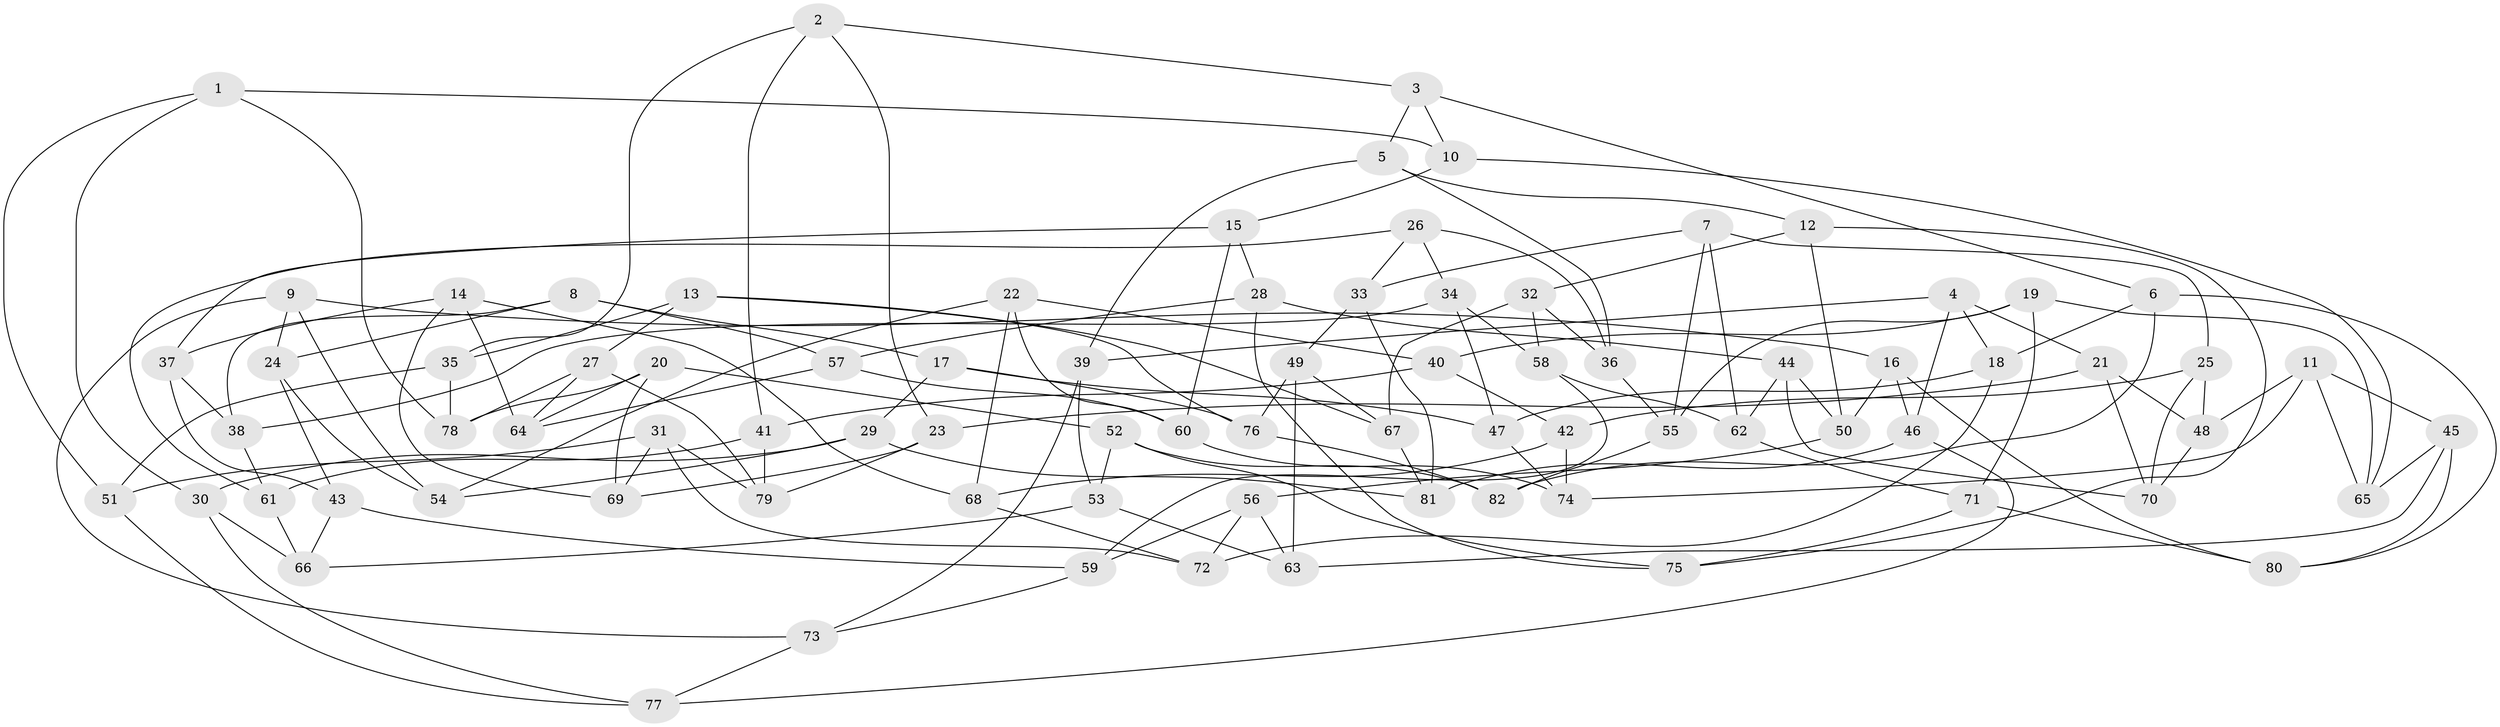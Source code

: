 // coarse degree distribution, {7: 0.04878048780487805, 4: 0.6341463414634146, 10: 0.0975609756097561, 8: 0.04878048780487805, 9: 0.04878048780487805, 6: 0.024390243902439025, 5: 0.04878048780487805, 3: 0.04878048780487805}
// Generated by graph-tools (version 1.1) at 2025/54/03/04/25 22:54:06]
// undirected, 82 vertices, 164 edges
graph export_dot {
  node [color=gray90,style=filled];
  1;
  2;
  3;
  4;
  5;
  6;
  7;
  8;
  9;
  10;
  11;
  12;
  13;
  14;
  15;
  16;
  17;
  18;
  19;
  20;
  21;
  22;
  23;
  24;
  25;
  26;
  27;
  28;
  29;
  30;
  31;
  32;
  33;
  34;
  35;
  36;
  37;
  38;
  39;
  40;
  41;
  42;
  43;
  44;
  45;
  46;
  47;
  48;
  49;
  50;
  51;
  52;
  53;
  54;
  55;
  56;
  57;
  58;
  59;
  60;
  61;
  62;
  63;
  64;
  65;
  66;
  67;
  68;
  69;
  70;
  71;
  72;
  73;
  74;
  75;
  76;
  77;
  78;
  79;
  80;
  81;
  82;
  1 -- 78;
  1 -- 51;
  1 -- 10;
  1 -- 30;
  2 -- 3;
  2 -- 23;
  2 -- 41;
  2 -- 35;
  3 -- 10;
  3 -- 5;
  3 -- 6;
  4 -- 18;
  4 -- 21;
  4 -- 46;
  4 -- 39;
  5 -- 36;
  5 -- 39;
  5 -- 12;
  6 -- 82;
  6 -- 80;
  6 -- 18;
  7 -- 25;
  7 -- 33;
  7 -- 62;
  7 -- 55;
  8 -- 38;
  8 -- 24;
  8 -- 57;
  8 -- 17;
  9 -- 16;
  9 -- 73;
  9 -- 24;
  9 -- 54;
  10 -- 15;
  10 -- 65;
  11 -- 74;
  11 -- 65;
  11 -- 48;
  11 -- 45;
  12 -- 32;
  12 -- 75;
  12 -- 50;
  13 -- 76;
  13 -- 67;
  13 -- 27;
  13 -- 35;
  14 -- 68;
  14 -- 37;
  14 -- 64;
  14 -- 69;
  15 -- 60;
  15 -- 28;
  15 -- 37;
  16 -- 46;
  16 -- 80;
  16 -- 50;
  17 -- 76;
  17 -- 29;
  17 -- 47;
  18 -- 72;
  18 -- 47;
  19 -- 71;
  19 -- 65;
  19 -- 40;
  19 -- 55;
  20 -- 52;
  20 -- 78;
  20 -- 64;
  20 -- 69;
  21 -- 70;
  21 -- 23;
  21 -- 48;
  22 -- 68;
  22 -- 40;
  22 -- 54;
  22 -- 60;
  23 -- 79;
  23 -- 69;
  24 -- 54;
  24 -- 43;
  25 -- 70;
  25 -- 48;
  25 -- 42;
  26 -- 34;
  26 -- 33;
  26 -- 36;
  26 -- 61;
  27 -- 64;
  27 -- 78;
  27 -- 79;
  28 -- 57;
  28 -- 44;
  28 -- 75;
  29 -- 81;
  29 -- 54;
  29 -- 30;
  30 -- 77;
  30 -- 66;
  31 -- 72;
  31 -- 51;
  31 -- 69;
  31 -- 79;
  32 -- 36;
  32 -- 67;
  32 -- 58;
  33 -- 81;
  33 -- 49;
  34 -- 58;
  34 -- 47;
  34 -- 38;
  35 -- 78;
  35 -- 51;
  36 -- 55;
  37 -- 38;
  37 -- 43;
  38 -- 61;
  39 -- 53;
  39 -- 73;
  40 -- 41;
  40 -- 42;
  41 -- 79;
  41 -- 61;
  42 -- 68;
  42 -- 74;
  43 -- 59;
  43 -- 66;
  44 -- 70;
  44 -- 62;
  44 -- 50;
  45 -- 63;
  45 -- 80;
  45 -- 65;
  46 -- 81;
  46 -- 77;
  47 -- 74;
  48 -- 70;
  49 -- 63;
  49 -- 67;
  49 -- 76;
  50 -- 56;
  51 -- 77;
  52 -- 82;
  52 -- 75;
  52 -- 53;
  53 -- 63;
  53 -- 66;
  55 -- 82;
  56 -- 72;
  56 -- 59;
  56 -- 63;
  57 -- 60;
  57 -- 64;
  58 -- 62;
  58 -- 59;
  59 -- 73;
  60 -- 74;
  61 -- 66;
  62 -- 71;
  67 -- 81;
  68 -- 72;
  71 -- 75;
  71 -- 80;
  73 -- 77;
  76 -- 82;
}
